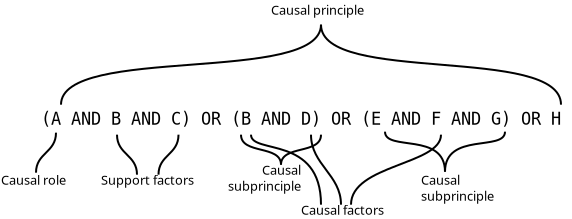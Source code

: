 <?xml version="1.0" encoding="UTF-8"?>
<dia:diagram xmlns:dia="http://www.lysator.liu.se/~alla/dia/">
  <dia:layer name="Background" visible="true" connectable="true" active="true">
    <dia:object type="Standard - Text" version="1" id="O0">
      <dia:attribute name="obj_pos">
        <dia:point val="16,16"/>
      </dia:attribute>
      <dia:attribute name="obj_bb">
        <dia:rectangle val="16,15.213;42.52,16.2"/>
      </dia:attribute>
      <dia:attribute name="text">
        <dia:composite type="text">
          <dia:attribute name="string">
            <dia:string>#(A AND B AND C) OR (B AND D) OR (E AND F AND G) OR H#</dia:string>
          </dia:attribute>
          <dia:attribute name="font">
            <dia:font family="monospace" style="0" name="Courier"/>
          </dia:attribute>
          <dia:attribute name="height">
            <dia:real val="1.058"/>
          </dia:attribute>
          <dia:attribute name="pos">
            <dia:point val="16,16"/>
          </dia:attribute>
          <dia:attribute name="color">
            <dia:color val="#000000ff"/>
          </dia:attribute>
          <dia:attribute name="alignment">
            <dia:enum val="0"/>
          </dia:attribute>
        </dia:composite>
      </dia:attribute>
      <dia:attribute name="valign">
        <dia:enum val="3"/>
      </dia:attribute>
    </dia:object>
    <dia:object type="Standard - BezierLine" version="0" id="O1">
      <dia:attribute name="obj_pos">
        <dia:point val="17,15"/>
      </dia:attribute>
      <dia:attribute name="obj_bb">
        <dia:rectangle val="16.95,10.95;30.05,15.05"/>
      </dia:attribute>
      <dia:attribute name="bez_points">
        <dia:point val="17,15"/>
        <dia:point val="17,12"/>
        <dia:point val="30,14"/>
        <dia:point val="30,11"/>
      </dia:attribute>
      <dia:attribute name="corner_types">
        <dia:enum val="0"/>
        <dia:enum val="0"/>
      </dia:attribute>
    </dia:object>
    <dia:object type="Standard - BezierLine" version="0" id="O2">
      <dia:attribute name="obj_pos">
        <dia:point val="42,15"/>
      </dia:attribute>
      <dia:attribute name="obj_bb">
        <dia:rectangle val="29.95,10.95;42.05,15.05"/>
      </dia:attribute>
      <dia:attribute name="bez_points">
        <dia:point val="42,15"/>
        <dia:point val="42,12"/>
        <dia:point val="30,14"/>
        <dia:point val="30,11"/>
      </dia:attribute>
      <dia:attribute name="corner_types">
        <dia:enum val="0"/>
        <dia:enum val="0"/>
      </dia:attribute>
    </dia:object>
    <dia:object type="Standard - BezierLine" version="0" id="O3">
      <dia:attribute name="obj_pos">
        <dia:point val="33.2,16.35"/>
      </dia:attribute>
      <dia:attribute name="obj_bb">
        <dia:rectangle val="33.15,16.3;36.25,18.4"/>
      </dia:attribute>
      <dia:attribute name="bez_points">
        <dia:point val="33.2,16.35"/>
        <dia:point val="33.2,17.35"/>
        <dia:point val="36.2,16.35"/>
        <dia:point val="36.2,18.35"/>
      </dia:attribute>
      <dia:attribute name="corner_types">
        <dia:enum val="0"/>
        <dia:enum val="0"/>
      </dia:attribute>
    </dia:object>
    <dia:object type="Standard - BezierLine" version="0" id="O4">
      <dia:attribute name="obj_pos">
        <dia:point val="36.2,18.35"/>
      </dia:attribute>
      <dia:attribute name="obj_bb">
        <dia:rectangle val="36.15,16.3;39.25,18.4"/>
      </dia:attribute>
      <dia:attribute name="bez_points">
        <dia:point val="36.2,18.35"/>
        <dia:point val="36.2,16.35"/>
        <dia:point val="39.2,17.35"/>
        <dia:point val="39.2,16.35"/>
      </dia:attribute>
      <dia:attribute name="corner_types">
        <dia:enum val="0"/>
        <dia:enum val="0"/>
      </dia:attribute>
    </dia:object>
    <dia:object type="Standard - BezierLine" version="0" id="O5">
      <dia:attribute name="obj_pos">
        <dia:point val="16.75,16.4"/>
      </dia:attribute>
      <dia:attribute name="obj_bb">
        <dia:rectangle val="15.7,16.35;16.8,18.45"/>
      </dia:attribute>
      <dia:attribute name="bez_points">
        <dia:point val="16.75,16.4"/>
        <dia:point val="16.75,17.4"/>
        <dia:point val="15.75,17.4"/>
        <dia:point val="15.75,18.4"/>
      </dia:attribute>
      <dia:attribute name="corner_types">
        <dia:enum val="0"/>
        <dia:enum val="0"/>
      </dia:attribute>
    </dia:object>
    <dia:object type="Standard - BezierLine" version="0" id="O6">
      <dia:attribute name="obj_pos">
        <dia:point val="19.8,16.5"/>
      </dia:attribute>
      <dia:attribute name="obj_bb">
        <dia:rectangle val="19.75,16.45;20.85,18.55"/>
      </dia:attribute>
      <dia:attribute name="bez_points">
        <dia:point val="19.8,16.5"/>
        <dia:point val="19.8,17.5"/>
        <dia:point val="20.8,17.5"/>
        <dia:point val="20.8,18.5"/>
      </dia:attribute>
      <dia:attribute name="corner_types">
        <dia:enum val="0"/>
        <dia:enum val="0"/>
      </dia:attribute>
    </dia:object>
    <dia:object type="Standard - BezierLine" version="0" id="O7">
      <dia:attribute name="obj_pos">
        <dia:point val="22.875,16.5"/>
      </dia:attribute>
      <dia:attribute name="obj_bb">
        <dia:rectangle val="21.825,16.45;22.925,18.55"/>
      </dia:attribute>
      <dia:attribute name="bez_points">
        <dia:point val="22.875,16.5"/>
        <dia:point val="22.875,17.5"/>
        <dia:point val="21.875,17.5"/>
        <dia:point val="21.875,18.5"/>
      </dia:attribute>
      <dia:attribute name="corner_types">
        <dia:enum val="0"/>
        <dia:enum val="0"/>
      </dia:attribute>
    </dia:object>
    <dia:object type="Standard - BezierLine" version="0" id="O8">
      <dia:attribute name="obj_pos">
        <dia:point val="26,16.5"/>
      </dia:attribute>
      <dia:attribute name="obj_bb">
        <dia:rectangle val="25.95,16.45;28.05,18.05"/>
      </dia:attribute>
      <dia:attribute name="bez_points">
        <dia:point val="26,16.5"/>
        <dia:point val="26,17.5"/>
        <dia:point val="28,17"/>
        <dia:point val="28,18"/>
      </dia:attribute>
      <dia:attribute name="corner_types">
        <dia:enum val="0"/>
        <dia:enum val="0"/>
      </dia:attribute>
    </dia:object>
    <dia:object type="Standard - BezierLine" version="0" id="O9">
      <dia:attribute name="obj_pos">
        <dia:point val="30,16.5"/>
      </dia:attribute>
      <dia:attribute name="obj_bb">
        <dia:rectangle val="27.95,16.45;30.05,18.05"/>
      </dia:attribute>
      <dia:attribute name="bez_points">
        <dia:point val="30,16.5"/>
        <dia:point val="30,17.5"/>
        <dia:point val="28,17"/>
        <dia:point val="28,18"/>
      </dia:attribute>
      <dia:attribute name="corner_types">
        <dia:enum val="0"/>
        <dia:enum val="0"/>
      </dia:attribute>
    </dia:object>
    <dia:object type="Standard - BezierLine" version="0" id="O10">
      <dia:attribute name="obj_pos">
        <dia:point val="29.5,16.5"/>
      </dia:attribute>
      <dia:attribute name="obj_bb">
        <dia:rectangle val="29.45,16.45;31.05,20.05"/>
      </dia:attribute>
      <dia:attribute name="bez_points">
        <dia:point val="29.5,16.5"/>
        <dia:point val="29.5,18"/>
        <dia:point val="31,18.5"/>
        <dia:point val="31,20"/>
      </dia:attribute>
      <dia:attribute name="corner_types">
        <dia:enum val="0"/>
        <dia:enum val="0"/>
      </dia:attribute>
    </dia:object>
    <dia:object type="Standard - BezierLine" version="0" id="O11">
      <dia:attribute name="obj_pos">
        <dia:point val="26.5,16.5"/>
      </dia:attribute>
      <dia:attribute name="obj_bb">
        <dia:rectangle val="26.45,16.45;30.05,20.05"/>
      </dia:attribute>
      <dia:attribute name="bez_points">
        <dia:point val="26.5,16.5"/>
        <dia:point val="26.5,17.5"/>
        <dia:point val="30,16.5"/>
        <dia:point val="30,20"/>
      </dia:attribute>
      <dia:attribute name="corner_types">
        <dia:enum val="0"/>
        <dia:enum val="0"/>
      </dia:attribute>
    </dia:object>
    <dia:object type="Standard - BezierLine" version="0" id="O12">
      <dia:attribute name="obj_pos">
        <dia:point val="36,16.5"/>
      </dia:attribute>
      <dia:attribute name="obj_bb">
        <dia:rectangle val="31.45,16.45;36.05,20.05"/>
      </dia:attribute>
      <dia:attribute name="bez_points">
        <dia:point val="36,16.5"/>
        <dia:point val="36,18"/>
        <dia:point val="31.5,18"/>
        <dia:point val="31.5,20"/>
      </dia:attribute>
      <dia:attribute name="corner_types">
        <dia:enum val="0"/>
        <dia:enum val="0"/>
      </dia:attribute>
    </dia:object>
    <dia:object type="Standard - Text" version="1" id="O13">
      <dia:attribute name="obj_pos">
        <dia:point val="14,19"/>
      </dia:attribute>
      <dia:attribute name="obj_bb">
        <dia:rectangle val="14,18.405;17.562,19.152"/>
      </dia:attribute>
      <dia:attribute name="text">
        <dia:composite type="text">
          <dia:attribute name="string">
            <dia:string>#Causal role#</dia:string>
          </dia:attribute>
          <dia:attribute name="font">
            <dia:font family="sans" style="0" name="Helvetica"/>
          </dia:attribute>
          <dia:attribute name="height">
            <dia:real val="0.8"/>
          </dia:attribute>
          <dia:attribute name="pos">
            <dia:point val="14,19"/>
          </dia:attribute>
          <dia:attribute name="color">
            <dia:color val="#000000ff"/>
          </dia:attribute>
          <dia:attribute name="alignment">
            <dia:enum val="0"/>
          </dia:attribute>
        </dia:composite>
      </dia:attribute>
      <dia:attribute name="valign">
        <dia:enum val="3"/>
      </dia:attribute>
    </dia:object>
    <dia:object type="Standard - Text" version="1" id="O14">
      <dia:attribute name="obj_pos">
        <dia:point val="19,19"/>
      </dia:attribute>
      <dia:attribute name="obj_bb">
        <dia:rectangle val="19,18.405;23.942,19.152"/>
      </dia:attribute>
      <dia:attribute name="text">
        <dia:composite type="text">
          <dia:attribute name="string">
            <dia:string>#Support factors#</dia:string>
          </dia:attribute>
          <dia:attribute name="font">
            <dia:font family="sans" style="0" name="Helvetica"/>
          </dia:attribute>
          <dia:attribute name="height">
            <dia:real val="0.8"/>
          </dia:attribute>
          <dia:attribute name="pos">
            <dia:point val="19,19"/>
          </dia:attribute>
          <dia:attribute name="color">
            <dia:color val="#000000ff"/>
          </dia:attribute>
          <dia:attribute name="alignment">
            <dia:enum val="0"/>
          </dia:attribute>
        </dia:composite>
      </dia:attribute>
      <dia:attribute name="valign">
        <dia:enum val="3"/>
      </dia:attribute>
    </dia:object>
    <dia:object type="Standard - Text" version="1" id="O15">
      <dia:attribute name="obj_pos">
        <dia:point val="29,18.5"/>
      </dia:attribute>
      <dia:attribute name="obj_bb">
        <dia:rectangle val="25.093,17.905;29,19.453"/>
      </dia:attribute>
      <dia:attribute name="text">
        <dia:composite type="text">
          <dia:attribute name="string">
            <dia:string>#Causal
subprinciple#</dia:string>
          </dia:attribute>
          <dia:attribute name="font">
            <dia:font family="sans" style="0" name="Helvetica"/>
          </dia:attribute>
          <dia:attribute name="height">
            <dia:real val="0.8"/>
          </dia:attribute>
          <dia:attribute name="pos">
            <dia:point val="29,18.5"/>
          </dia:attribute>
          <dia:attribute name="color">
            <dia:color val="#000000ff"/>
          </dia:attribute>
          <dia:attribute name="alignment">
            <dia:enum val="2"/>
          </dia:attribute>
        </dia:composite>
      </dia:attribute>
      <dia:attribute name="valign">
        <dia:enum val="3"/>
      </dia:attribute>
    </dia:object>
    <dia:object type="Standard - Text" version="1" id="O16">
      <dia:attribute name="obj_pos">
        <dia:point val="35,19"/>
      </dia:attribute>
      <dia:attribute name="obj_bb">
        <dia:rectangle val="35,18.405;38.907,19.953"/>
      </dia:attribute>
      <dia:attribute name="text">
        <dia:composite type="text">
          <dia:attribute name="string">
            <dia:string>#Causal
subprinciple#</dia:string>
          </dia:attribute>
          <dia:attribute name="font">
            <dia:font family="sans" style="0" name="Helvetica"/>
          </dia:attribute>
          <dia:attribute name="height">
            <dia:real val="0.8"/>
          </dia:attribute>
          <dia:attribute name="pos">
            <dia:point val="35,19"/>
          </dia:attribute>
          <dia:attribute name="color">
            <dia:color val="#000000ff"/>
          </dia:attribute>
          <dia:attribute name="alignment">
            <dia:enum val="0"/>
          </dia:attribute>
        </dia:composite>
      </dia:attribute>
      <dia:attribute name="valign">
        <dia:enum val="3"/>
      </dia:attribute>
    </dia:object>
    <dia:object type="Standard - Text" version="1" id="O17">
      <dia:attribute name="obj_pos">
        <dia:point val="29,20.5"/>
      </dia:attribute>
      <dia:attribute name="obj_bb">
        <dia:rectangle val="29,19.905;33.557,20.652"/>
      </dia:attribute>
      <dia:attribute name="text">
        <dia:composite type="text">
          <dia:attribute name="string">
            <dia:string>#Causal factors#</dia:string>
          </dia:attribute>
          <dia:attribute name="font">
            <dia:font family="sans" style="0" name="Helvetica"/>
          </dia:attribute>
          <dia:attribute name="height">
            <dia:real val="0.8"/>
          </dia:attribute>
          <dia:attribute name="pos">
            <dia:point val="29,20.5"/>
          </dia:attribute>
          <dia:attribute name="color">
            <dia:color val="#000000ff"/>
          </dia:attribute>
          <dia:attribute name="alignment">
            <dia:enum val="0"/>
          </dia:attribute>
        </dia:composite>
      </dia:attribute>
      <dia:attribute name="valign">
        <dia:enum val="3"/>
      </dia:attribute>
    </dia:object>
    <dia:object type="Standard - Text" version="1" id="O18">
      <dia:attribute name="obj_pos">
        <dia:point val="27.5,10.5"/>
      </dia:attribute>
      <dia:attribute name="obj_bb">
        <dia:rectangle val="27.5,9.886;32.631,10.69"/>
      </dia:attribute>
      <dia:attribute name="text">
        <dia:composite type="text">
          <dia:attribute name="string">
            <dia:string>#Causal principle#</dia:string>
          </dia:attribute>
          <dia:attribute name="font">
            <dia:font family="sans" style="0" name="Helvetica"/>
          </dia:attribute>
          <dia:attribute name="height">
            <dia:real val="0.8"/>
          </dia:attribute>
          <dia:attribute name="pos">
            <dia:point val="27.5,10.5"/>
          </dia:attribute>
          <dia:attribute name="color">
            <dia:color val="#000000ff"/>
          </dia:attribute>
          <dia:attribute name="alignment">
            <dia:enum val="0"/>
          </dia:attribute>
        </dia:composite>
      </dia:attribute>
      <dia:attribute name="valign">
        <dia:enum val="3"/>
      </dia:attribute>
    </dia:object>
  </dia:layer>
</dia:diagram>
